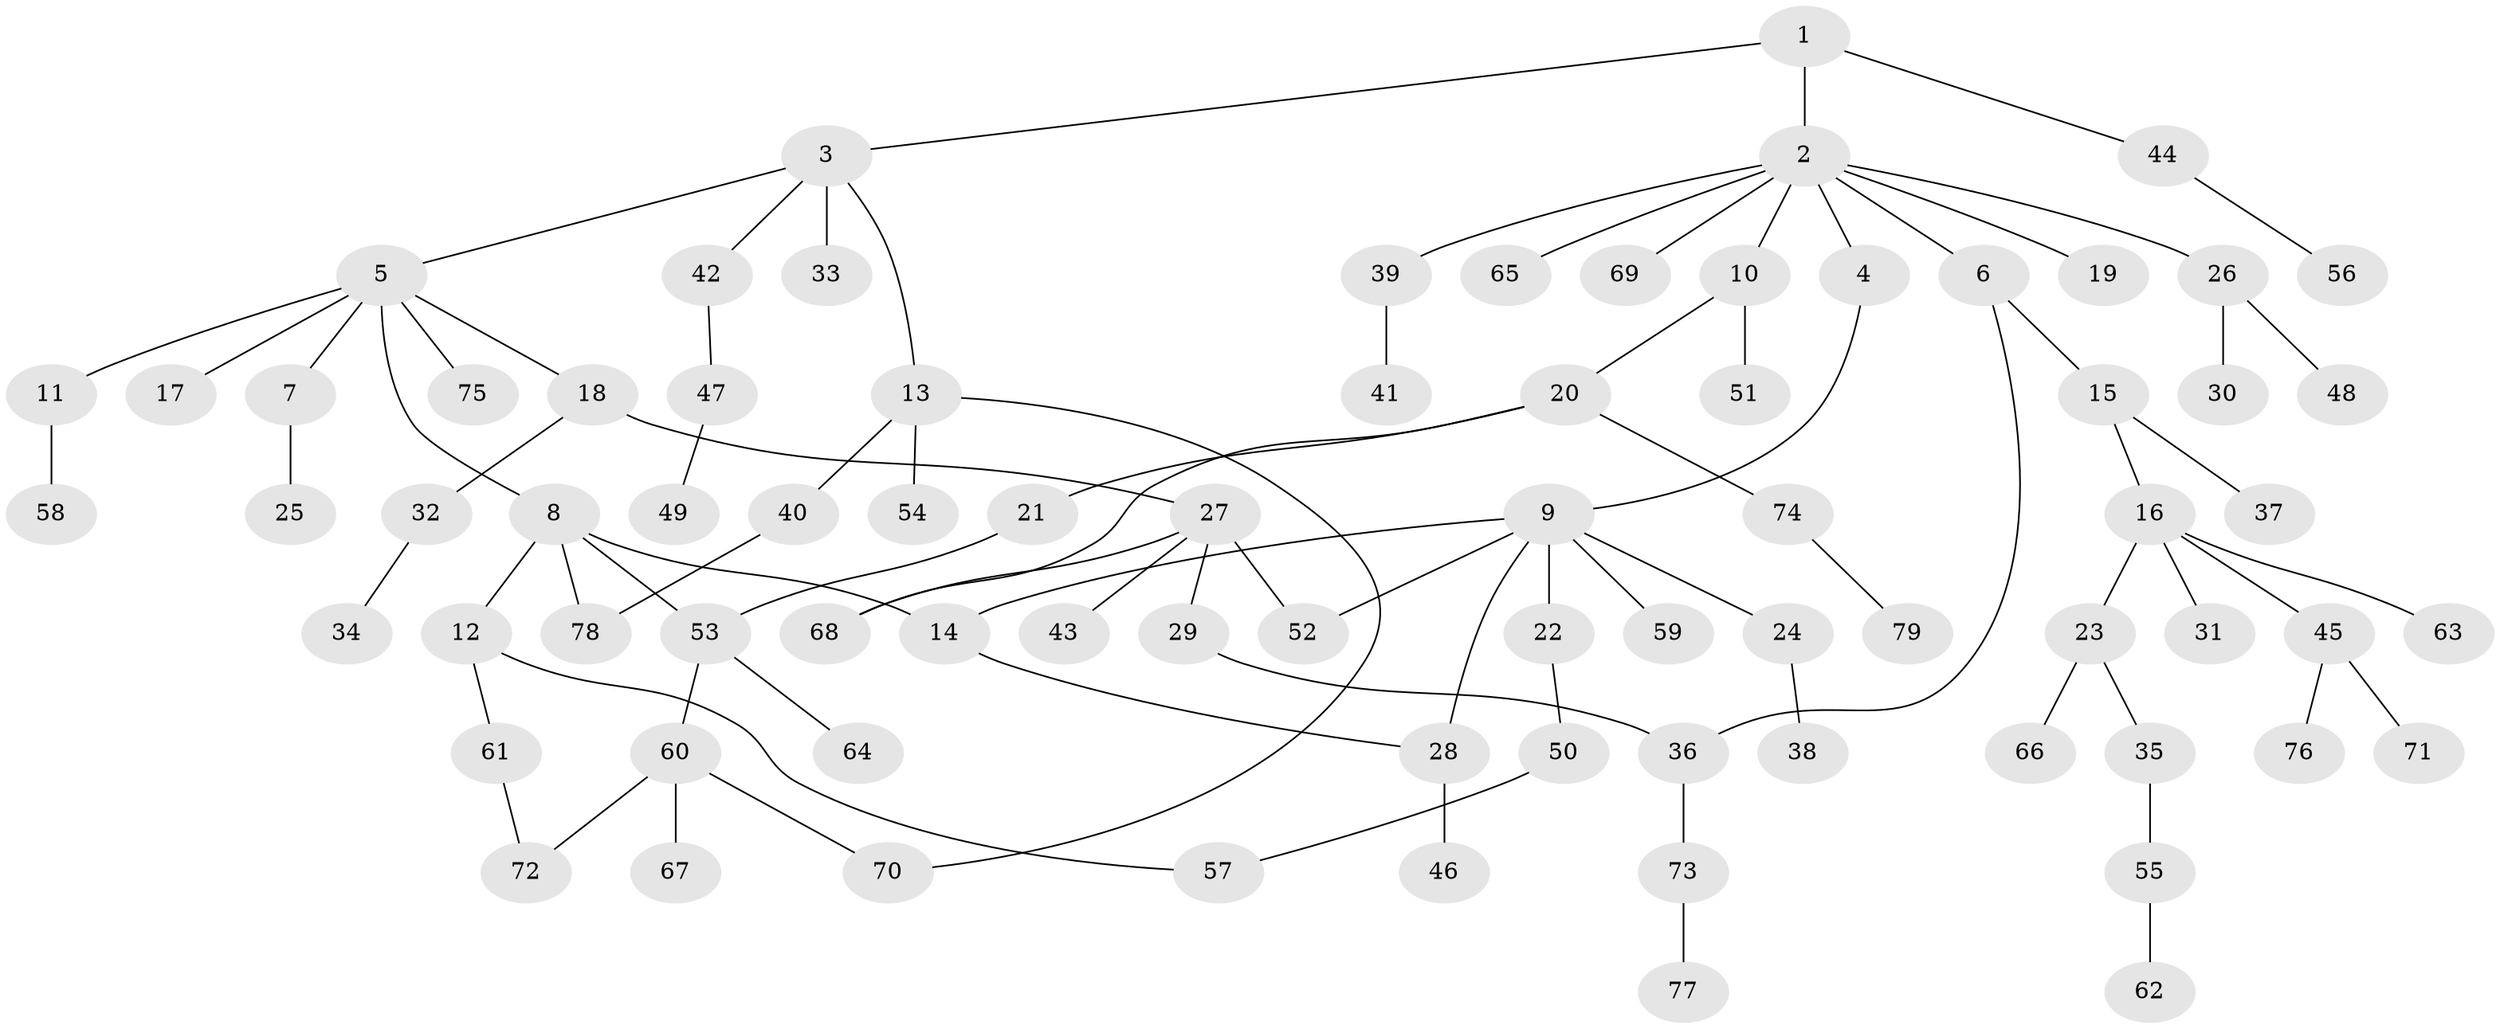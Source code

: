 // Generated by graph-tools (version 1.1) at 2025/25/03/09/25 03:25:25]
// undirected, 79 vertices, 88 edges
graph export_dot {
graph [start="1"]
  node [color=gray90,style=filled];
  1;
  2;
  3;
  4;
  5;
  6;
  7;
  8;
  9;
  10;
  11;
  12;
  13;
  14;
  15;
  16;
  17;
  18;
  19;
  20;
  21;
  22;
  23;
  24;
  25;
  26;
  27;
  28;
  29;
  30;
  31;
  32;
  33;
  34;
  35;
  36;
  37;
  38;
  39;
  40;
  41;
  42;
  43;
  44;
  45;
  46;
  47;
  48;
  49;
  50;
  51;
  52;
  53;
  54;
  55;
  56;
  57;
  58;
  59;
  60;
  61;
  62;
  63;
  64;
  65;
  66;
  67;
  68;
  69;
  70;
  71;
  72;
  73;
  74;
  75;
  76;
  77;
  78;
  79;
  1 -- 2;
  1 -- 3;
  1 -- 44;
  2 -- 4;
  2 -- 6;
  2 -- 10;
  2 -- 19;
  2 -- 26;
  2 -- 39;
  2 -- 65;
  2 -- 69;
  3 -- 5;
  3 -- 13;
  3 -- 33;
  3 -- 42;
  4 -- 9;
  5 -- 7;
  5 -- 8;
  5 -- 11;
  5 -- 17;
  5 -- 18;
  5 -- 75;
  6 -- 15;
  6 -- 36;
  7 -- 25;
  8 -- 12;
  8 -- 78;
  8 -- 53;
  8 -- 14;
  9 -- 14;
  9 -- 22;
  9 -- 24;
  9 -- 59;
  9 -- 52;
  9 -- 28;
  10 -- 20;
  10 -- 51;
  11 -- 58;
  12 -- 61;
  12 -- 57;
  13 -- 40;
  13 -- 54;
  13 -- 70;
  14 -- 28;
  15 -- 16;
  15 -- 37;
  16 -- 23;
  16 -- 31;
  16 -- 45;
  16 -- 63;
  18 -- 27;
  18 -- 32;
  20 -- 21;
  20 -- 74;
  20 -- 68;
  21 -- 53;
  22 -- 50;
  23 -- 35;
  23 -- 66;
  24 -- 38;
  26 -- 30;
  26 -- 48;
  27 -- 29;
  27 -- 43;
  27 -- 52;
  27 -- 68;
  28 -- 46;
  29 -- 36;
  32 -- 34;
  35 -- 55;
  36 -- 73;
  39 -- 41;
  40 -- 78;
  42 -- 47;
  44 -- 56;
  45 -- 71;
  45 -- 76;
  47 -- 49;
  50 -- 57;
  53 -- 60;
  53 -- 64;
  55 -- 62;
  60 -- 67;
  60 -- 72;
  60 -- 70;
  61 -- 72;
  73 -- 77;
  74 -- 79;
}
